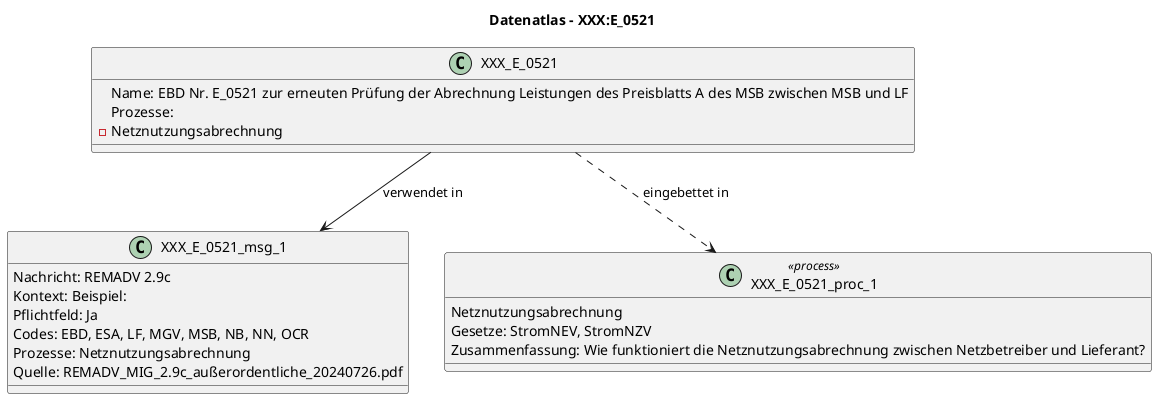 @startuml
title Datenatlas – XXX:E_0521
class XXX_E_0521 {
  Name: EBD Nr. E_0521 zur erneuten Prüfung der Abrechnung Leistungen des Preisblatts A des MSB zwischen MSB und LF
  Prozesse:
    - Netznutzungsabrechnung
}
class XXX_E_0521_msg_1 {
  Nachricht: REMADV 2.9c
  Kontext: Beispiel:
  Pflichtfeld: Ja
  Codes: EBD, ESA, LF, MGV, MSB, NB, NN, OCR
  Prozesse: Netznutzungsabrechnung
  Quelle: REMADV_MIG_2.9c_außerordentliche_20240726.pdf
}
XXX_E_0521 --> XXX_E_0521_msg_1 : verwendet in
class XXX_E_0521_proc_1 <<process>> {
  Netznutzungsabrechnung
  Gesetze: StromNEV, StromNZV
  Zusammenfassung: Wie funktioniert die Netznutzungsabrechnung zwischen Netzbetreiber und Lieferant?
}
XXX_E_0521 ..> XXX_E_0521_proc_1 : eingebettet in
@enduml